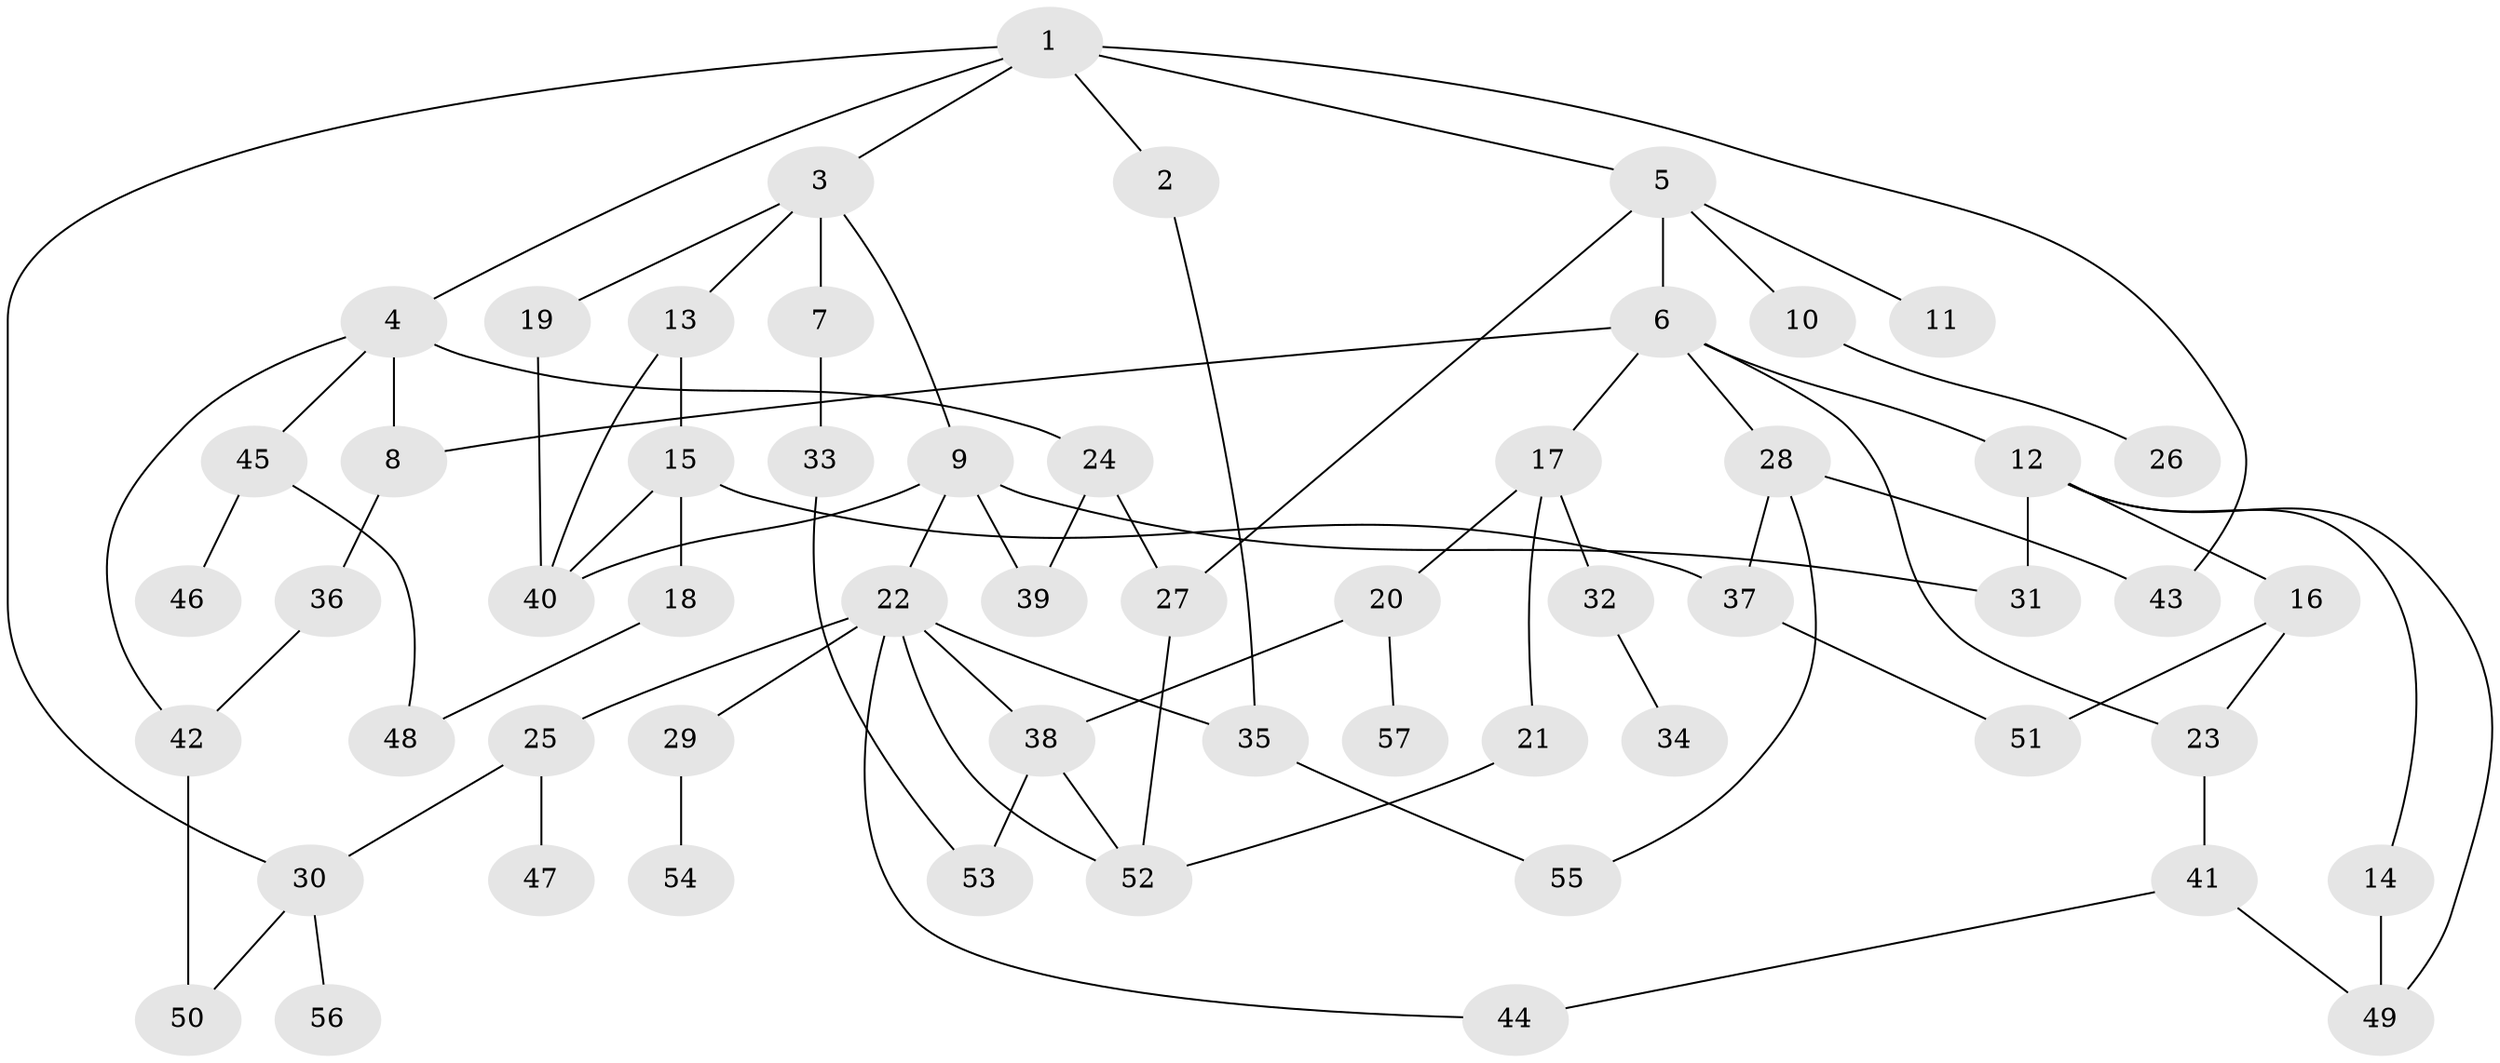 // Generated by graph-tools (version 1.1) at 2025/13/03/09/25 04:13:31]
// undirected, 57 vertices, 81 edges
graph export_dot {
graph [start="1"]
  node [color=gray90,style=filled];
  1;
  2;
  3;
  4;
  5;
  6;
  7;
  8;
  9;
  10;
  11;
  12;
  13;
  14;
  15;
  16;
  17;
  18;
  19;
  20;
  21;
  22;
  23;
  24;
  25;
  26;
  27;
  28;
  29;
  30;
  31;
  32;
  33;
  34;
  35;
  36;
  37;
  38;
  39;
  40;
  41;
  42;
  43;
  44;
  45;
  46;
  47;
  48;
  49;
  50;
  51;
  52;
  53;
  54;
  55;
  56;
  57;
  1 -- 2;
  1 -- 3;
  1 -- 4;
  1 -- 5;
  1 -- 30;
  1 -- 43;
  2 -- 35;
  3 -- 7;
  3 -- 9;
  3 -- 13;
  3 -- 19;
  4 -- 24;
  4 -- 42;
  4 -- 45;
  4 -- 8;
  5 -- 6;
  5 -- 10;
  5 -- 11;
  5 -- 27;
  6 -- 8;
  6 -- 12;
  6 -- 17;
  6 -- 28;
  6 -- 23;
  7 -- 33;
  8 -- 36;
  9 -- 22;
  9 -- 31;
  9 -- 40;
  9 -- 39;
  10 -- 26;
  12 -- 14;
  12 -- 16;
  12 -- 31;
  12 -- 49;
  13 -- 15;
  13 -- 40;
  14 -- 49;
  15 -- 18;
  15 -- 37;
  15 -- 40;
  16 -- 23;
  16 -- 51;
  17 -- 20;
  17 -- 21;
  17 -- 32;
  18 -- 48;
  19 -- 40;
  20 -- 57;
  20 -- 38;
  21 -- 52;
  22 -- 25;
  22 -- 29;
  22 -- 38;
  22 -- 44;
  22 -- 35;
  22 -- 52;
  23 -- 41;
  24 -- 27;
  24 -- 39;
  25 -- 47;
  25 -- 30;
  27 -- 52;
  28 -- 37;
  28 -- 43;
  28 -- 55;
  29 -- 54;
  30 -- 56;
  30 -- 50;
  32 -- 34;
  33 -- 53;
  35 -- 55;
  36 -- 42;
  37 -- 51;
  38 -- 53;
  38 -- 52;
  41 -- 49;
  41 -- 44;
  42 -- 50;
  45 -- 46;
  45 -- 48;
}
